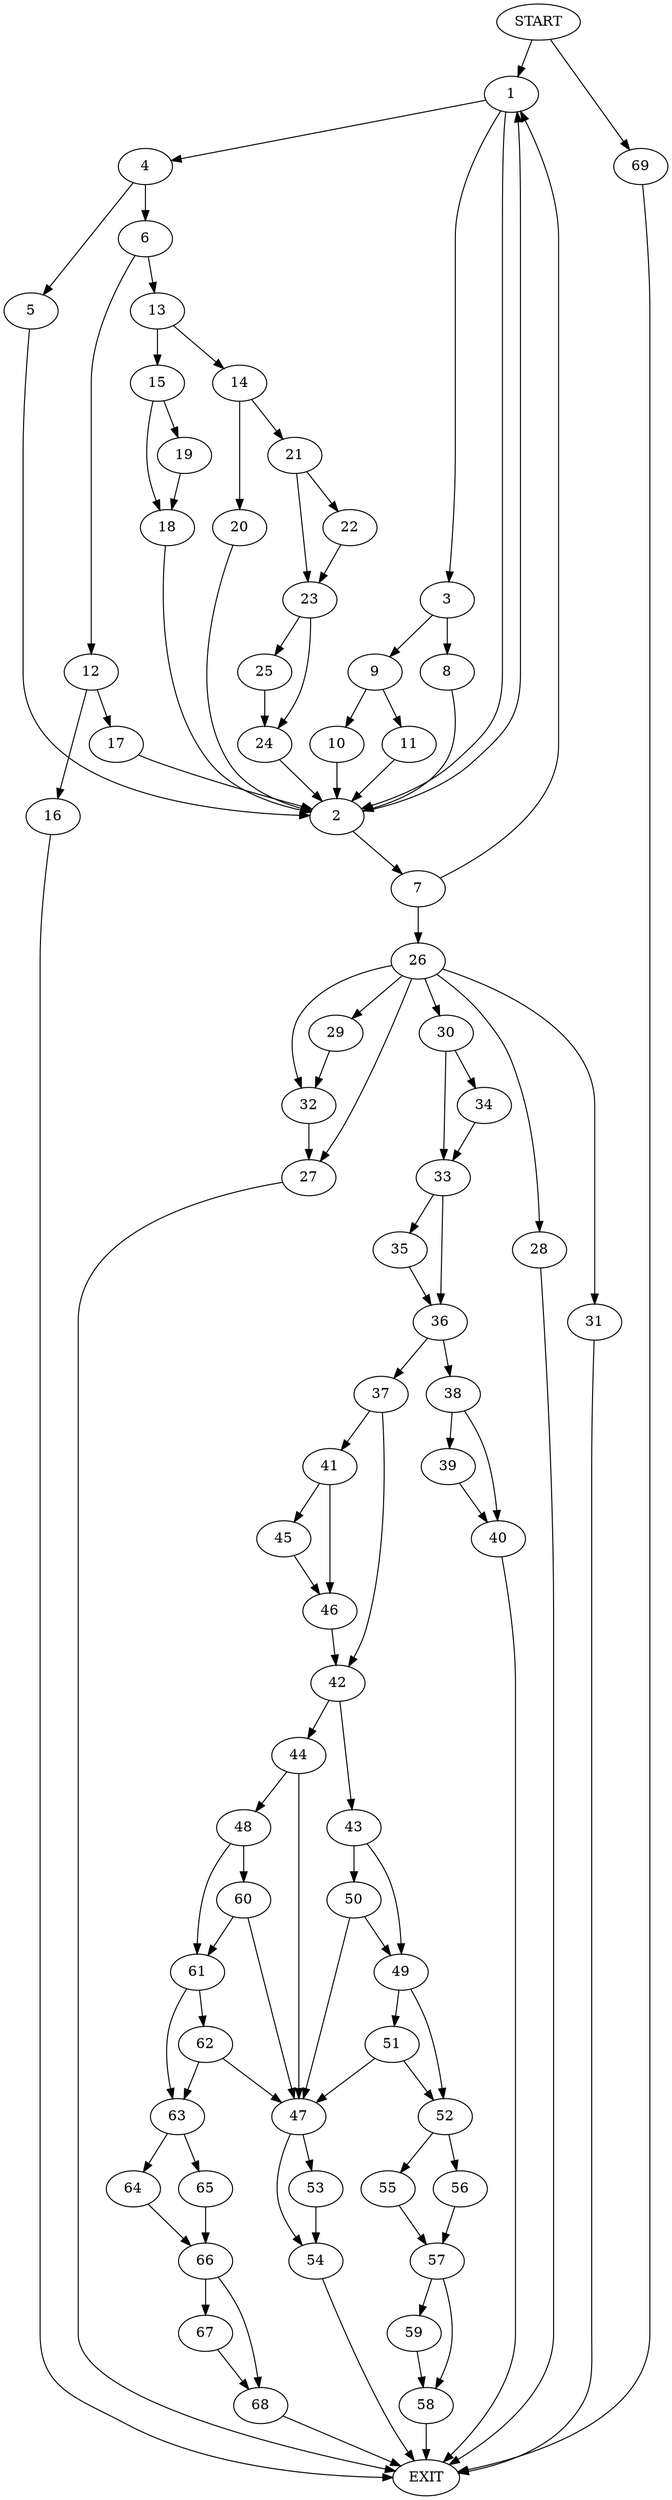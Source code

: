 digraph {
0 [label="START"]
70 [label="EXIT"]
0 -> 1
1 -> 2
1 -> 3
1 -> 4
4 -> 5
4 -> 6
2 -> 1
2 -> 7
3 -> 8
3 -> 9
9 -> 10
9 -> 11
8 -> 2
11 -> 2
10 -> 2
5 -> 2
6 -> 12
6 -> 13
13 -> 14
13 -> 15
12 -> 16
12 -> 17
15 -> 18
15 -> 19
14 -> 20
14 -> 21
18 -> 2
19 -> 18
21 -> 22
21 -> 23
20 -> 2
23 -> 24
23 -> 25
22 -> 23
24 -> 2
25 -> 24
17 -> 2
16 -> 70
7 -> 1
7 -> 26
26 -> 27
26 -> 28
26 -> 29
26 -> 30
26 -> 31
26 -> 32
28 -> 70
32 -> 27
31 -> 70
30 -> 33
30 -> 34
29 -> 32
27 -> 70
34 -> 33
33 -> 35
33 -> 36
35 -> 36
36 -> 37
36 -> 38
38 -> 39
38 -> 40
37 -> 41
37 -> 42
39 -> 40
40 -> 70
42 -> 43
42 -> 44
41 -> 45
41 -> 46
46 -> 42
45 -> 46
44 -> 47
44 -> 48
43 -> 49
43 -> 50
50 -> 47
50 -> 49
49 -> 51
49 -> 52
47 -> 53
47 -> 54
51 -> 47
51 -> 52
52 -> 55
52 -> 56
56 -> 57
55 -> 57
57 -> 58
57 -> 59
59 -> 58
58 -> 70
48 -> 60
48 -> 61
60 -> 47
60 -> 61
61 -> 62
61 -> 63
62 -> 47
62 -> 63
63 -> 64
63 -> 65
64 -> 66
65 -> 66
66 -> 67
66 -> 68
67 -> 68
68 -> 70
54 -> 70
53 -> 54
0 -> 69
69 -> 70
}
